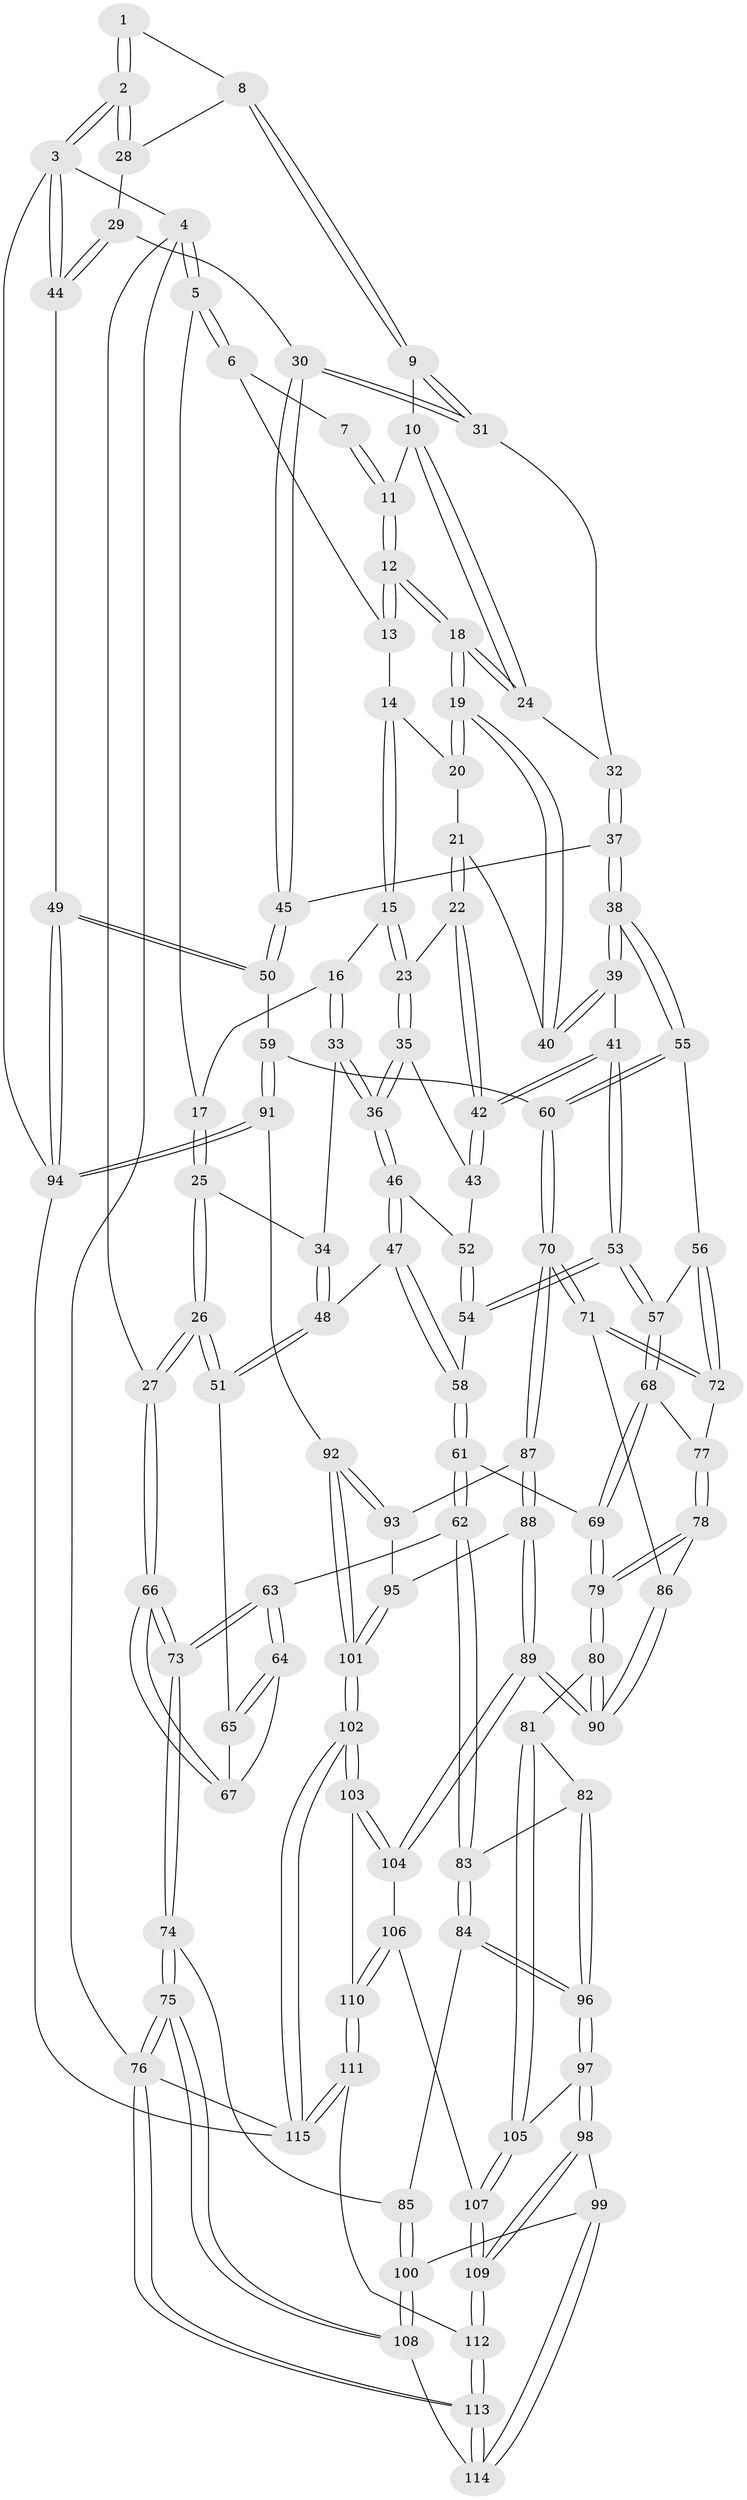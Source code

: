 // Generated by graph-tools (version 1.1) at 2025/16/03/09/25 04:16:55]
// undirected, 115 vertices, 284 edges
graph export_dot {
graph [start="1"]
  node [color=gray90,style=filled];
  1 [pos="+0.6964476934414544+0"];
  2 [pos="+1+0"];
  3 [pos="+1+0"];
  4 [pos="+0+0"];
  5 [pos="+0.0984763911472322+0"];
  6 [pos="+0.39748253198401723+0"];
  7 [pos="+0.6812123948556102+0"];
  8 [pos="+0.8490793421769481+0.08241632024213046"];
  9 [pos="+0.8469266064024609+0.08737535249723358"];
  10 [pos="+0.7461046492448001+0.07963627428051419"];
  11 [pos="+0.6756157609523967+0"];
  12 [pos="+0.5995063704804451+0.08969151201689314"];
  13 [pos="+0.4274496558748522+0"];
  14 [pos="+0.4268623564458162+0"];
  15 [pos="+0.27597673988478566+0.10675824168518681"];
  16 [pos="+0.24220558014468024+0.08642613793695803"];
  17 [pos="+0.19374619417545477+0"];
  18 [pos="+0.5986374047296065+0.11012718443125749"];
  19 [pos="+0.5708419880045525+0.14414943677912243"];
  20 [pos="+0.42866015144566083+0.024906317434557037"];
  21 [pos="+0.3876290421834853+0.14455271124216226"];
  22 [pos="+0.36290371287290046+0.1663511672184152"];
  23 [pos="+0.3589624780552314+0.1676859162675912"];
  24 [pos="+0.7104537348863464+0.12512265463615957"];
  25 [pos="+0.09592791873683001+0.2192292293347323"];
  26 [pos="+0+0.25439252396841844"];
  27 [pos="+0+0.2545332560267623"];
  28 [pos="+0.8808321402743703+0.05774064852350605"];
  29 [pos="+1+0.14536831630322192"];
  30 [pos="+0.8766965577922733+0.1976007950350727"];
  31 [pos="+0.8717424190432345+0.1869392227794101"];
  32 [pos="+0.7126490831038909+0.12985755012666222"];
  33 [pos="+0.198737988123467+0.17481352510290774"];
  34 [pos="+0.11756354185735313+0.22150685039395426"];
  35 [pos="+0.3158783409776102+0.2629886383588153"];
  36 [pos="+0.2986879411010704+0.2816758657536141"];
  37 [pos="+0.7327716504749006+0.29836580095900916"];
  38 [pos="+0.7088908709164968+0.3233904550782715"];
  39 [pos="+0.5736627722992728+0.2670563853065618"];
  40 [pos="+0.5659835275135263+0.15672264440143932"];
  41 [pos="+0.5280509823442584+0.29358981881690527"];
  42 [pos="+0.5176931680790956+0.2909634918596463"];
  43 [pos="+0.4452278685372592+0.3010614637209574"];
  44 [pos="+1+0.08292724366746614"];
  45 [pos="+0.8608793474723763+0.23740762528851925"];
  46 [pos="+0.2851502597834121+0.3106548967805409"];
  47 [pos="+0.2847122617745353+0.3111172324214308"];
  48 [pos="+0.23819691246006278+0.3287815465575247"];
  49 [pos="+1+0.4576532663115313"];
  50 [pos="+1+0.4574854261832625"];
  51 [pos="+0.2042879224863194+0.3720679960806089"];
  52 [pos="+0.3902812375401612+0.35422191684348575"];
  53 [pos="+0.48210688251906075+0.4449688926455243"];
  54 [pos="+0.43293507648992285+0.4250187682841709"];
  55 [pos="+0.7190032314109907+0.387746293713995"];
  56 [pos="+0.6079057188084119+0.4563017916548753"];
  57 [pos="+0.4940999629295763+0.4768096920715475"];
  58 [pos="+0.3373722676871811+0.4313539727131583"];
  59 [pos="+0.8399446931374341+0.5372566259243493"];
  60 [pos="+0.82928271949274+0.5347459134715721"];
  61 [pos="+0.26687797436726796+0.5597700846298803"];
  62 [pos="+0.26352882132300604+0.5608710708356001"];
  63 [pos="+0.2520396726510031+0.5508055637227154"];
  64 [pos="+0.23421014506486457+0.518522594633346"];
  65 [pos="+0.20154139527779358+0.3842724428064212"];
  66 [pos="+0+0.4798123734219236"];
  67 [pos="+0.066891745413693+0.4521998098882368"];
  68 [pos="+0.49249998478232665+0.48463210828439485"];
  69 [pos="+0.3039907532450684+0.5629189492619056"];
  70 [pos="+0.6939011876477885+0.615782783402339"];
  71 [pos="+0.6613980574508368+0.612628524466043"];
  72 [pos="+0.6583452625686689+0.6093595630836328"];
  73 [pos="+0+0.5526207036769178"];
  74 [pos="+0+0.5894050694882178"];
  75 [pos="+0+1"];
  76 [pos="+0+1"];
  77 [pos="+0.49757440434952227+0.5023785570831059"];
  78 [pos="+0.4753727457527074+0.6679428978981792"];
  79 [pos="+0.47134941734150193+0.6733110312597294"];
  80 [pos="+0.4638927057258357+0.7196493432355797"];
  81 [pos="+0.4087028649260267+0.763168865151281"];
  82 [pos="+0.3190375034964065+0.7143005884612488"];
  83 [pos="+0.2367103280006094+0.6545088839893924"];
  84 [pos="+0.22952617438469367+0.6608841680702318"];
  85 [pos="+0.1132866351171865+0.7162729909882791"];
  86 [pos="+0.6315820561934578+0.630612692792522"];
  87 [pos="+0.6959945544875985+0.6525074916581081"];
  88 [pos="+0.6533003204664516+0.7844190342504779"];
  89 [pos="+0.5788880950364346+0.7930571437199768"];
  90 [pos="+0.576017632805929+0.7898574722317088"];
  91 [pos="+0.9000927543597932+0.8054305698079118"];
  92 [pos="+0.8954926785172388+0.8088970599710917"];
  93 [pos="+0.7467005123444628+0.7324602461968542"];
  94 [pos="+1+0.828885375229464"];
  95 [pos="+0.6815590319077837+0.8009387468638283"];
  96 [pos="+0.2591486475612971+0.8326680818405385"];
  97 [pos="+0.25953438375540666+0.8412166078200864"];
  98 [pos="+0.2386999535724356+0.8704209877655955"];
  99 [pos="+0.23385392012930115+0.8716798444697914"];
  100 [pos="+0.13663760414984716+0.8613361901107558"];
  101 [pos="+0.7988107612157531+0.9195032709028961"];
  102 [pos="+0.7424922642467346+1"];
  103 [pos="+0.5904360799699158+0.9322901717868094"];
  104 [pos="+0.5649715974193298+0.8832306310485576"];
  105 [pos="+0.40258472124035427+0.7840389509950103"];
  106 [pos="+0.445396447213925+0.8858652915623345"];
  107 [pos="+0.4173291000509656+0.8718388480952001"];
  108 [pos="+0.12019057064206212+0.8793046439603117"];
  109 [pos="+0.3485480682786176+0.9469758193157632"];
  110 [pos="+0.47388682187060227+0.968335203344375"];
  111 [pos="+0.392481731594257+1"];
  112 [pos="+0.35410866841288163+1"];
  113 [pos="+0.23104789397220213+1"];
  114 [pos="+0.22010789686791835+1"];
  115 [pos="+0.7501836461497196+1"];
  1 -- 2;
  1 -- 2;
  1 -- 8;
  2 -- 3;
  2 -- 3;
  2 -- 28;
  2 -- 28;
  3 -- 4;
  3 -- 44;
  3 -- 44;
  3 -- 94;
  4 -- 5;
  4 -- 5;
  4 -- 27;
  4 -- 76;
  5 -- 6;
  5 -- 6;
  5 -- 17;
  6 -- 7;
  6 -- 13;
  7 -- 11;
  7 -- 11;
  8 -- 9;
  8 -- 9;
  8 -- 28;
  9 -- 10;
  9 -- 31;
  9 -- 31;
  10 -- 11;
  10 -- 24;
  10 -- 24;
  11 -- 12;
  11 -- 12;
  12 -- 13;
  12 -- 13;
  12 -- 18;
  12 -- 18;
  13 -- 14;
  14 -- 15;
  14 -- 15;
  14 -- 20;
  15 -- 16;
  15 -- 23;
  15 -- 23;
  16 -- 17;
  16 -- 33;
  16 -- 33;
  17 -- 25;
  17 -- 25;
  18 -- 19;
  18 -- 19;
  18 -- 24;
  18 -- 24;
  19 -- 20;
  19 -- 20;
  19 -- 40;
  19 -- 40;
  20 -- 21;
  21 -- 22;
  21 -- 22;
  21 -- 40;
  22 -- 23;
  22 -- 42;
  22 -- 42;
  23 -- 35;
  23 -- 35;
  24 -- 32;
  25 -- 26;
  25 -- 26;
  25 -- 34;
  26 -- 27;
  26 -- 27;
  26 -- 51;
  26 -- 51;
  27 -- 66;
  27 -- 66;
  28 -- 29;
  29 -- 30;
  29 -- 44;
  29 -- 44;
  30 -- 31;
  30 -- 31;
  30 -- 45;
  30 -- 45;
  31 -- 32;
  32 -- 37;
  32 -- 37;
  33 -- 34;
  33 -- 36;
  33 -- 36;
  34 -- 48;
  34 -- 48;
  35 -- 36;
  35 -- 36;
  35 -- 43;
  36 -- 46;
  36 -- 46;
  37 -- 38;
  37 -- 38;
  37 -- 45;
  38 -- 39;
  38 -- 39;
  38 -- 55;
  38 -- 55;
  39 -- 40;
  39 -- 40;
  39 -- 41;
  41 -- 42;
  41 -- 42;
  41 -- 53;
  41 -- 53;
  42 -- 43;
  42 -- 43;
  43 -- 52;
  44 -- 49;
  45 -- 50;
  45 -- 50;
  46 -- 47;
  46 -- 47;
  46 -- 52;
  47 -- 48;
  47 -- 58;
  47 -- 58;
  48 -- 51;
  48 -- 51;
  49 -- 50;
  49 -- 50;
  49 -- 94;
  49 -- 94;
  50 -- 59;
  51 -- 65;
  52 -- 54;
  52 -- 54;
  53 -- 54;
  53 -- 54;
  53 -- 57;
  53 -- 57;
  54 -- 58;
  55 -- 56;
  55 -- 60;
  55 -- 60;
  56 -- 57;
  56 -- 72;
  56 -- 72;
  57 -- 68;
  57 -- 68;
  58 -- 61;
  58 -- 61;
  59 -- 60;
  59 -- 91;
  59 -- 91;
  60 -- 70;
  60 -- 70;
  61 -- 62;
  61 -- 62;
  61 -- 69;
  62 -- 63;
  62 -- 83;
  62 -- 83;
  63 -- 64;
  63 -- 64;
  63 -- 73;
  63 -- 73;
  64 -- 65;
  64 -- 65;
  64 -- 67;
  65 -- 67;
  66 -- 67;
  66 -- 67;
  66 -- 73;
  66 -- 73;
  68 -- 69;
  68 -- 69;
  68 -- 77;
  69 -- 79;
  69 -- 79;
  70 -- 71;
  70 -- 71;
  70 -- 87;
  70 -- 87;
  71 -- 72;
  71 -- 72;
  71 -- 86;
  72 -- 77;
  73 -- 74;
  73 -- 74;
  74 -- 75;
  74 -- 75;
  74 -- 85;
  75 -- 76;
  75 -- 76;
  75 -- 108;
  75 -- 108;
  76 -- 113;
  76 -- 113;
  76 -- 115;
  77 -- 78;
  77 -- 78;
  78 -- 79;
  78 -- 79;
  78 -- 86;
  79 -- 80;
  79 -- 80;
  80 -- 81;
  80 -- 90;
  80 -- 90;
  81 -- 82;
  81 -- 105;
  81 -- 105;
  82 -- 83;
  82 -- 96;
  82 -- 96;
  83 -- 84;
  83 -- 84;
  84 -- 85;
  84 -- 96;
  84 -- 96;
  85 -- 100;
  85 -- 100;
  86 -- 90;
  86 -- 90;
  87 -- 88;
  87 -- 88;
  87 -- 93;
  88 -- 89;
  88 -- 89;
  88 -- 95;
  89 -- 90;
  89 -- 90;
  89 -- 104;
  89 -- 104;
  91 -- 92;
  91 -- 94;
  91 -- 94;
  92 -- 93;
  92 -- 93;
  92 -- 101;
  92 -- 101;
  93 -- 95;
  94 -- 115;
  95 -- 101;
  95 -- 101;
  96 -- 97;
  96 -- 97;
  97 -- 98;
  97 -- 98;
  97 -- 105;
  98 -- 99;
  98 -- 109;
  98 -- 109;
  99 -- 100;
  99 -- 114;
  99 -- 114;
  100 -- 108;
  100 -- 108;
  101 -- 102;
  101 -- 102;
  102 -- 103;
  102 -- 103;
  102 -- 115;
  102 -- 115;
  103 -- 104;
  103 -- 104;
  103 -- 110;
  104 -- 106;
  105 -- 107;
  105 -- 107;
  106 -- 107;
  106 -- 110;
  106 -- 110;
  107 -- 109;
  107 -- 109;
  108 -- 114;
  109 -- 112;
  109 -- 112;
  110 -- 111;
  110 -- 111;
  111 -- 112;
  111 -- 115;
  111 -- 115;
  112 -- 113;
  112 -- 113;
  113 -- 114;
  113 -- 114;
}
